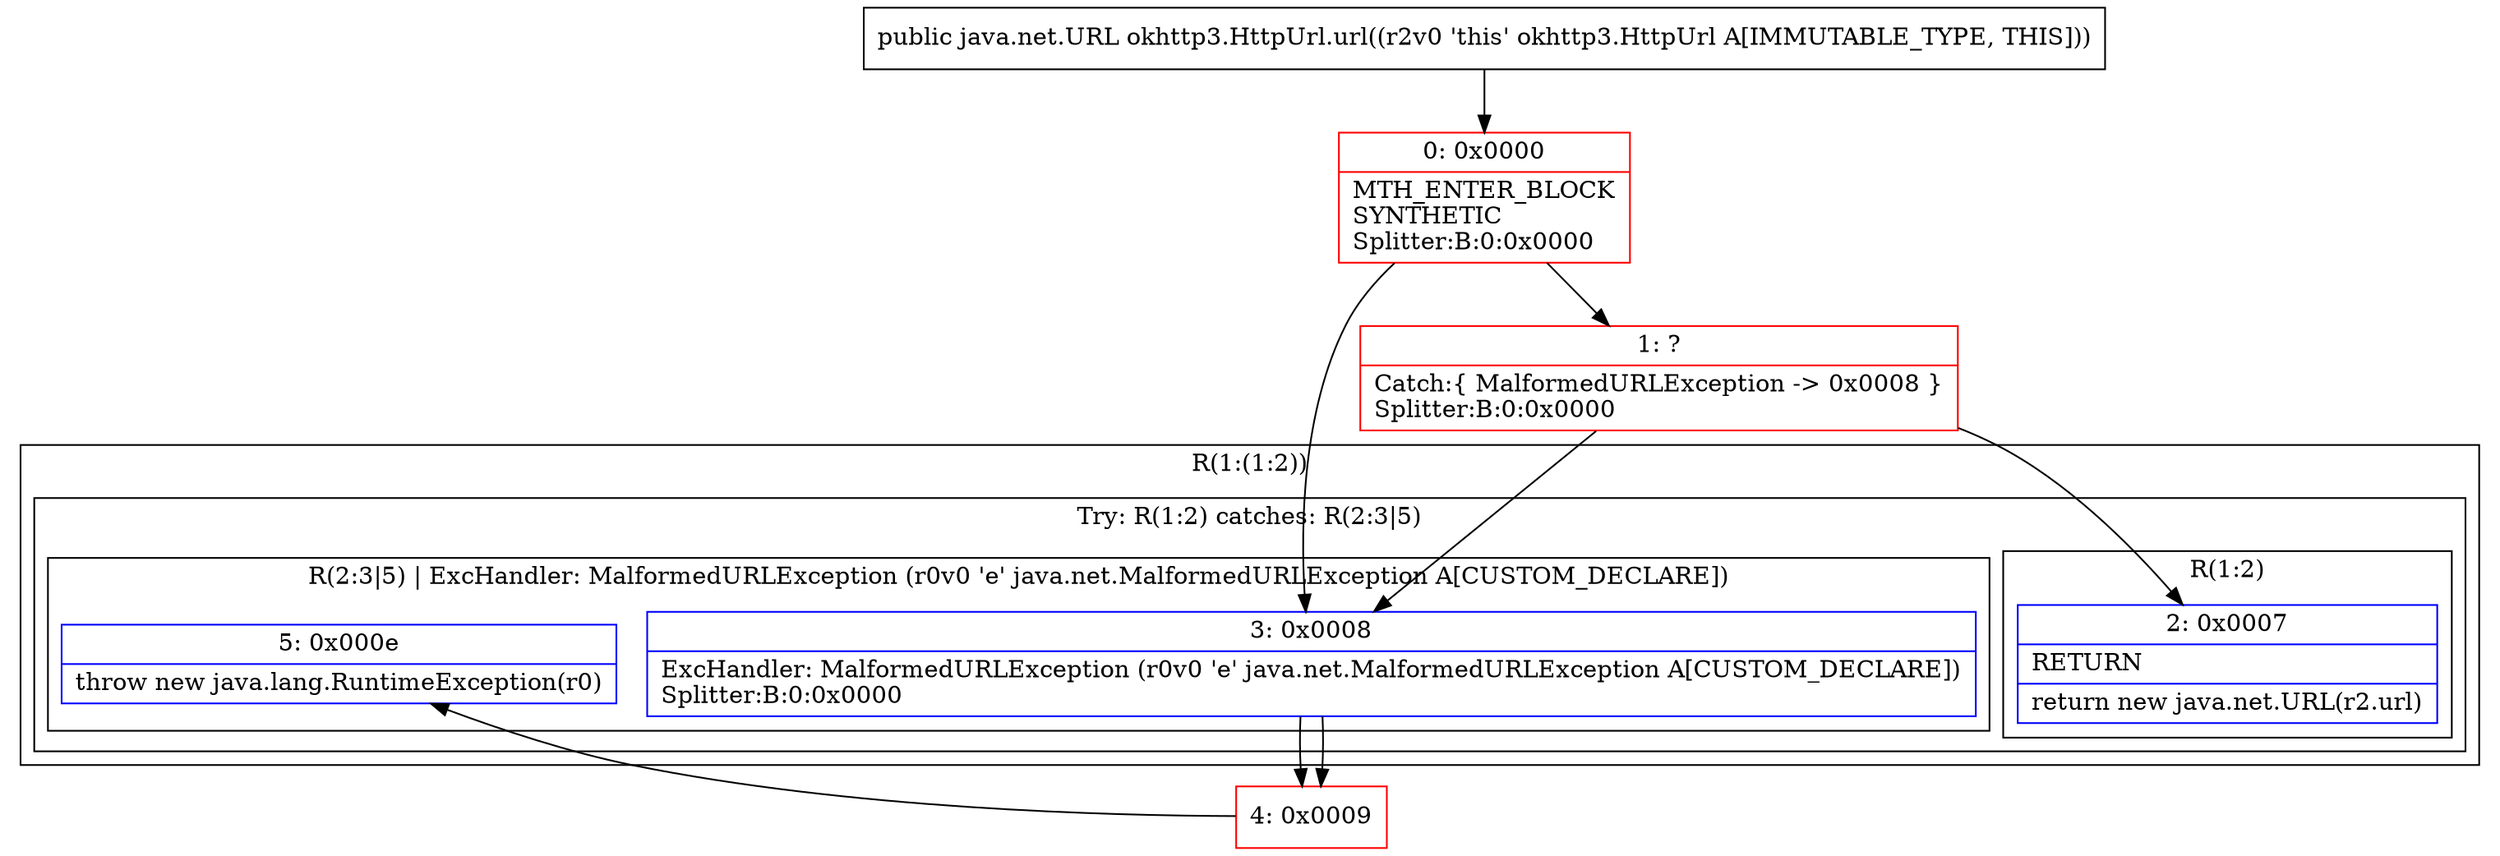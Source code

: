 digraph "CFG forokhttp3.HttpUrl.url()Ljava\/net\/URL;" {
subgraph cluster_Region_1935059650 {
label = "R(1:(1:2))";
node [shape=record,color=blue];
subgraph cluster_TryCatchRegion_1735238330 {
label = "Try: R(1:2) catches: R(2:3|5)";
node [shape=record,color=blue];
subgraph cluster_Region_1593010954 {
label = "R(1:2)";
node [shape=record,color=blue];
Node_2 [shape=record,label="{2\:\ 0x0007|RETURN\l|return new java.net.URL(r2.url)\l}"];
}
subgraph cluster_Region_2114415953 {
label = "R(2:3|5) | ExcHandler: MalformedURLException (r0v0 'e' java.net.MalformedURLException A[CUSTOM_DECLARE])\l";
node [shape=record,color=blue];
Node_3 [shape=record,label="{3\:\ 0x0008|ExcHandler: MalformedURLException (r0v0 'e' java.net.MalformedURLException A[CUSTOM_DECLARE])\lSplitter:B:0:0x0000\l}"];
Node_5 [shape=record,label="{5\:\ 0x000e|throw new java.lang.RuntimeException(r0)\l}"];
}
}
}
subgraph cluster_Region_2114415953 {
label = "R(2:3|5) | ExcHandler: MalformedURLException (r0v0 'e' java.net.MalformedURLException A[CUSTOM_DECLARE])\l";
node [shape=record,color=blue];
Node_3 [shape=record,label="{3\:\ 0x0008|ExcHandler: MalformedURLException (r0v0 'e' java.net.MalformedURLException A[CUSTOM_DECLARE])\lSplitter:B:0:0x0000\l}"];
Node_5 [shape=record,label="{5\:\ 0x000e|throw new java.lang.RuntimeException(r0)\l}"];
}
Node_0 [shape=record,color=red,label="{0\:\ 0x0000|MTH_ENTER_BLOCK\lSYNTHETIC\lSplitter:B:0:0x0000\l}"];
Node_1 [shape=record,color=red,label="{1\:\ ?|Catch:\{ MalformedURLException \-\> 0x0008 \}\lSplitter:B:0:0x0000\l}"];
Node_4 [shape=record,color=red,label="{4\:\ 0x0009}"];
MethodNode[shape=record,label="{public java.net.URL okhttp3.HttpUrl.url((r2v0 'this' okhttp3.HttpUrl A[IMMUTABLE_TYPE, THIS])) }"];
MethodNode -> Node_0;
Node_3 -> Node_4;
Node_3 -> Node_4;
Node_0 -> Node_1;
Node_0 -> Node_3;
Node_1 -> Node_2;
Node_1 -> Node_3;
Node_4 -> Node_5;
}

